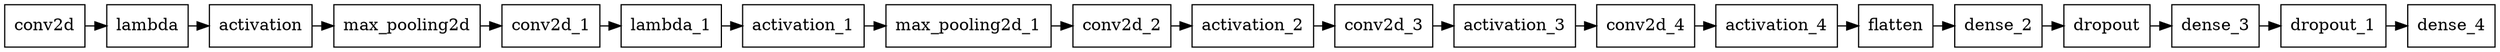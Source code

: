 digraph Alexnet {
	conv2d [label=conv2d shape=box]
	lambda [label=lambda shape=box]
	activation [label=activation shape=box]
	max_pooling2d [label=max_pooling2d shape=box]
	conv2d_1 [label=conv2d_1 shape=box]
	lambda_1 [label=lambda_1 shape=box]
	activation_1 [label=activation_1 shape=box]
	max_pooling2d_1 [label=max_pooling2d_1 shape=box]
	conv2d_2 [label=conv2d_2 shape=box]
	activation_2 [label=activation_2 shape=box]
	conv2d_3 [label=conv2d_3 shape=box]
	activation_3 [label=activation_3 shape=box]
	conv2d_4 [label=conv2d_4 shape=box]
	activation_4 [label=activation_4 shape=box]
	flatten [label=flatten shape=box]
	dense_2 [label=dense_2 shape=box]
	dropout [label=dropout shape=box]
	dense_3 [label=dense_3 shape=box]
	dropout_1 [label=dropout_1 shape=box]
	dense_4 [label=dense_4 shape=box]
	conv2d -> lambda [constraint=false]
	lambda -> activation [constraint=false]
	activation -> max_pooling2d [constraint=false]
	max_pooling2d -> conv2d_1 [constraint=false]
	conv2d_1 -> lambda_1 [constraint=false]
	lambda_1 -> activation_1 [constraint=false]
	activation_1 -> max_pooling2d_1 [constraint=false]
	max_pooling2d_1 -> conv2d_2 [constraint=false]
	conv2d_2 -> activation_2 [constraint=false]
	activation_2 -> conv2d_3 [constraint=false]
	conv2d_3 -> activation_3 [constraint=false]
	activation_3 -> conv2d_4 [constraint=false]
	conv2d_4 -> activation_4 [constraint=false]
	activation_4 -> flatten [constraint=false]
	flatten -> dense_2 [constraint=false]
	dense_2 -> dropout [constraint=false]
	dropout -> dense_3 [constraint=false]
	dense_3 -> dropout_1 [constraint=false]
	dropout_1 -> dense_4 [constraint=false]
}
